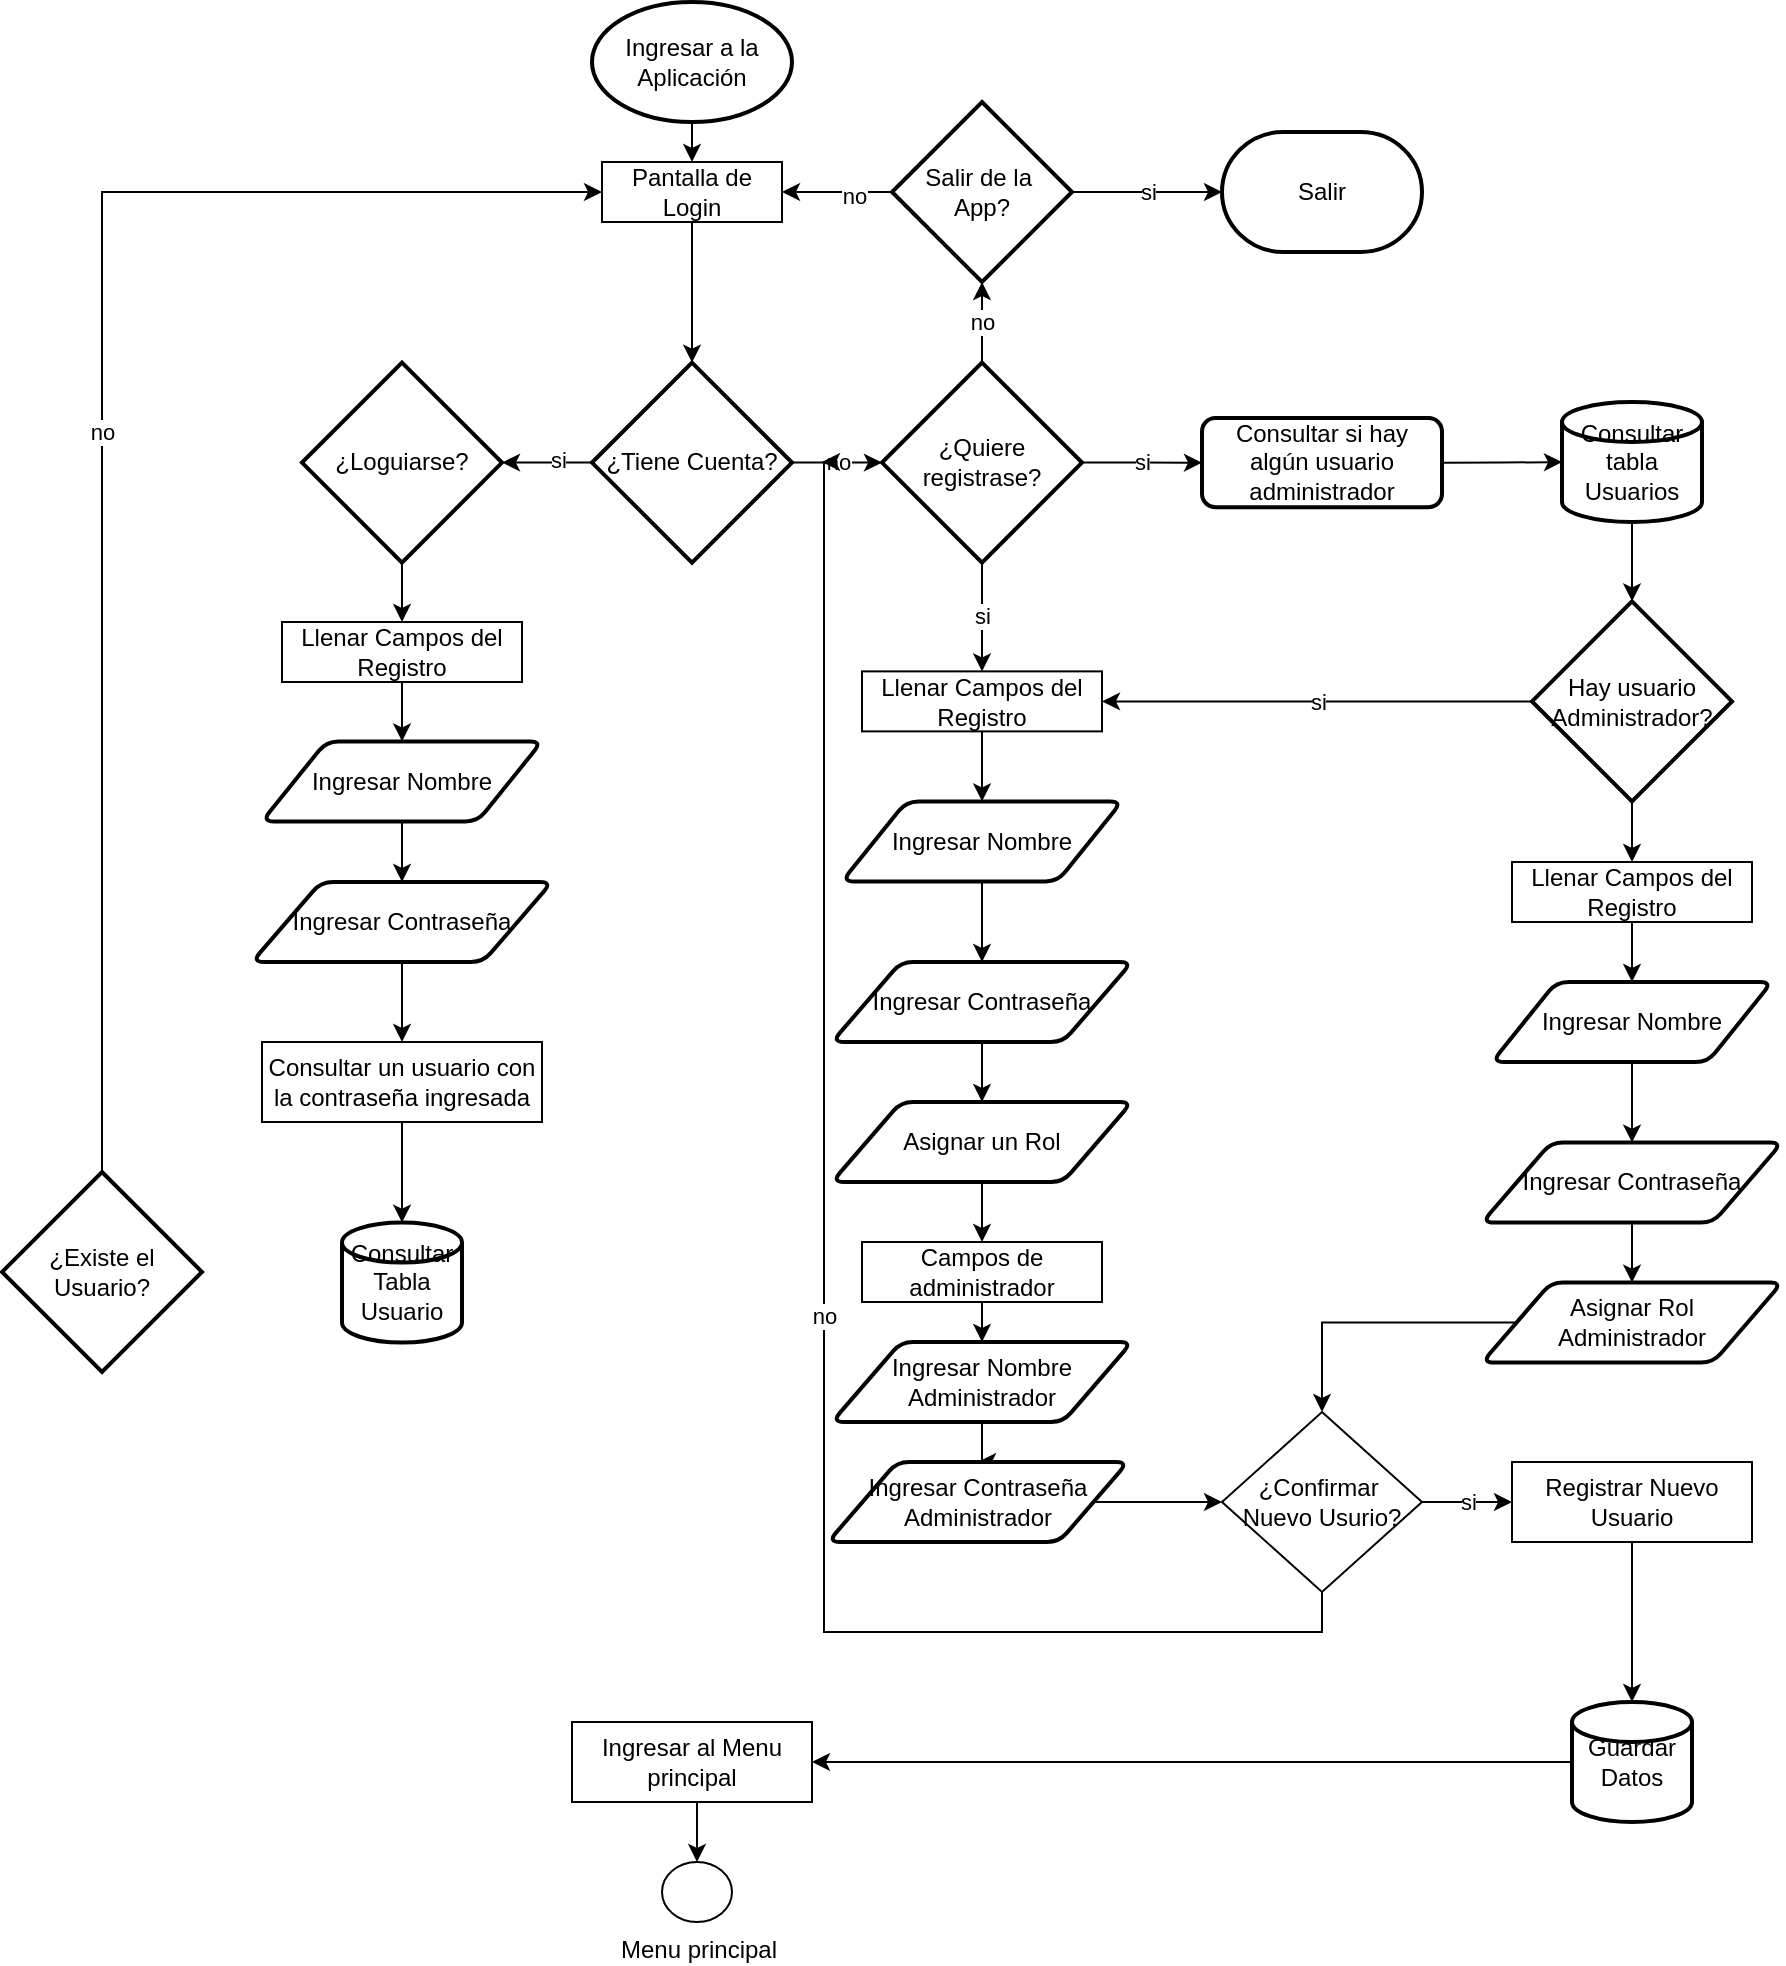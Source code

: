 <mxfile version="26.0.9">
  <diagram id="C5RBs43oDa-KdzZeNtuy" name="Page-1">
    <mxGraphModel dx="1723" dy="419" grid="1" gridSize="10" guides="1" tooltips="1" connect="1" arrows="1" fold="1" page="1" pageScale="1" pageWidth="827" pageHeight="1169" math="0" shadow="0">
      <root>
        <mxCell id="WIyWlLk6GJQsqaUBKTNV-0" />
        <mxCell id="WIyWlLk6GJQsqaUBKTNV-1" parent="WIyWlLk6GJQsqaUBKTNV-0" />
        <mxCell id="VG5oW_BOJtXNGnsue592-4" style="edgeStyle=orthogonalEdgeStyle;rounded=0;orthogonalLoop=1;jettySize=auto;html=1;exitX=0.5;exitY=1;exitDx=0;exitDy=0;exitPerimeter=0;entryX=0.5;entryY=0;entryDx=0;entryDy=0;" parent="WIyWlLk6GJQsqaUBKTNV-1" source="VG5oW_BOJtXNGnsue592-0" target="VG5oW_BOJtXNGnsue592-30" edge="1">
          <mxGeometry relative="1" as="geometry">
            <mxPoint x="275" y="90" as="targetPoint" />
          </mxGeometry>
        </mxCell>
        <mxCell id="VG5oW_BOJtXNGnsue592-0" value="Ingresar a la Aplicación" style="strokeWidth=2;html=1;shape=mxgraph.flowchart.start_1;whiteSpace=wrap;" parent="WIyWlLk6GJQsqaUBKTNV-1" vertex="1">
          <mxGeometry x="225" y="10" width="100" height="60" as="geometry" />
        </mxCell>
        <mxCell id="VG5oW_BOJtXNGnsue592-11" value="" style="edgeStyle=orthogonalEdgeStyle;rounded=0;orthogonalLoop=1;jettySize=auto;html=1;" parent="WIyWlLk6GJQsqaUBKTNV-1" source="VG5oW_BOJtXNGnsue592-3" target="VG5oW_BOJtXNGnsue592-10" edge="1">
          <mxGeometry relative="1" as="geometry" />
        </mxCell>
        <mxCell id="VG5oW_BOJtXNGnsue592-15" value="si" style="edgeLabel;html=1;align=center;verticalAlign=middle;resizable=0;points=[];" parent="VG5oW_BOJtXNGnsue592-11" vertex="1" connectable="0">
          <mxGeometry x="-0.213" y="-2" relative="1" as="geometry">
            <mxPoint as="offset" />
          </mxGeometry>
        </mxCell>
        <mxCell id="VG5oW_BOJtXNGnsue592-3" value="¿Tiene Cuenta?" style="strokeWidth=2;html=1;shape=mxgraph.flowchart.decision;whiteSpace=wrap;" parent="WIyWlLk6GJQsqaUBKTNV-1" vertex="1">
          <mxGeometry x="225" y="190.31" width="100" height="100" as="geometry" />
        </mxCell>
        <mxCell id="VG5oW_BOJtXNGnsue592-5" style="edgeStyle=orthogonalEdgeStyle;rounded=0;orthogonalLoop=1;jettySize=auto;html=1;entryX=0.5;entryY=0;entryDx=0;entryDy=0;entryPerimeter=0;exitX=0.5;exitY=1;exitDx=0;exitDy=0;" parent="WIyWlLk6GJQsqaUBKTNV-1" source="VG5oW_BOJtXNGnsue592-30" target="VG5oW_BOJtXNGnsue592-3" edge="1">
          <mxGeometry relative="1" as="geometry">
            <mxPoint x="275" y="140" as="sourcePoint" />
          </mxGeometry>
        </mxCell>
        <mxCell id="VG5oW_BOJtXNGnsue592-33" value="si" style="edgeStyle=orthogonalEdgeStyle;rounded=0;orthogonalLoop=1;jettySize=auto;html=1;" parent="WIyWlLk6GJQsqaUBKTNV-1" source="VG5oW_BOJtXNGnsue592-7" target="VG5oW_BOJtXNGnsue592-32" edge="1">
          <mxGeometry relative="1" as="geometry" />
        </mxCell>
        <mxCell id="VG5oW_BOJtXNGnsue592-52" value="si" style="edgeStyle=orthogonalEdgeStyle;rounded=0;orthogonalLoop=1;jettySize=auto;html=1;exitX=0.5;exitY=1;exitDx=0;exitDy=0;exitPerimeter=0;entryX=0.5;entryY=0;entryDx=0;entryDy=0;" parent="WIyWlLk6GJQsqaUBKTNV-1" source="VG5oW_BOJtXNGnsue592-7" target="VG5oW_BOJtXNGnsue592-51" edge="1">
          <mxGeometry relative="1" as="geometry" />
        </mxCell>
        <mxCell id="VG5oW_BOJtXNGnsue592-7" value="¿Quiere registrase?" style="strokeWidth=2;html=1;shape=mxgraph.flowchart.decision;whiteSpace=wrap;" parent="WIyWlLk6GJQsqaUBKTNV-1" vertex="1">
          <mxGeometry x="370" y="190.31" width="100" height="100" as="geometry" />
        </mxCell>
        <mxCell id="VG5oW_BOJtXNGnsue592-12" style="edgeStyle=orthogonalEdgeStyle;rounded=0;orthogonalLoop=1;jettySize=auto;html=1;exitX=0.5;exitY=0;exitDx=0;exitDy=0;exitPerimeter=0;" parent="WIyWlLk6GJQsqaUBKTNV-1" source="VG5oW_BOJtXNGnsue592-10" edge="1">
          <mxGeometry relative="1" as="geometry">
            <mxPoint x="129.897" y="190.0" as="targetPoint" />
          </mxGeometry>
        </mxCell>
        <mxCell id="cFeDxpee6r7krUmxHSRT-12" style="edgeStyle=orthogonalEdgeStyle;rounded=0;orthogonalLoop=1;jettySize=auto;html=1;exitX=0.5;exitY=1;exitDx=0;exitDy=0;exitPerimeter=0;entryX=0.5;entryY=0;entryDx=0;entryDy=0;" edge="1" parent="WIyWlLk6GJQsqaUBKTNV-1" source="VG5oW_BOJtXNGnsue592-10" target="cFeDxpee6r7krUmxHSRT-11">
          <mxGeometry relative="1" as="geometry" />
        </mxCell>
        <mxCell id="VG5oW_BOJtXNGnsue592-10" value="¿Loguiarse?" style="strokeWidth=2;html=1;shape=mxgraph.flowchart.decision;whiteSpace=wrap;" parent="WIyWlLk6GJQsqaUBKTNV-1" vertex="1">
          <mxGeometry x="80" y="190.31" width="100" height="100" as="geometry" />
        </mxCell>
        <mxCell id="VG5oW_BOJtXNGnsue592-20" style="edgeStyle=orthogonalEdgeStyle;rounded=0;orthogonalLoop=1;jettySize=auto;html=1;exitX=0;exitY=0.5;exitDx=0;exitDy=0;exitPerimeter=0;entryX=1;entryY=0.5;entryDx=0;entryDy=0;" parent="WIyWlLk6GJQsqaUBKTNV-1" source="VG5oW_BOJtXNGnsue592-16" target="VG5oW_BOJtXNGnsue592-30" edge="1">
          <mxGeometry relative="1" as="geometry">
            <mxPoint x="330" y="105" as="targetPoint" />
          </mxGeometry>
        </mxCell>
        <mxCell id="VG5oW_BOJtXNGnsue592-21" value="no" style="edgeLabel;html=1;align=center;verticalAlign=middle;resizable=0;points=[];" parent="VG5oW_BOJtXNGnsue592-20" vertex="1" connectable="0">
          <mxGeometry x="-0.282" y="2" relative="1" as="geometry">
            <mxPoint as="offset" />
          </mxGeometry>
        </mxCell>
        <mxCell id="VG5oW_BOJtXNGnsue592-16" value="Salir de la&amp;nbsp;&lt;div&gt;App?&lt;/div&gt;" style="strokeWidth=2;html=1;shape=mxgraph.flowchart.decision;whiteSpace=wrap;" parent="WIyWlLk6GJQsqaUBKTNV-1" vertex="1">
          <mxGeometry x="375" y="60" width="90" height="90" as="geometry" />
        </mxCell>
        <mxCell id="VG5oW_BOJtXNGnsue592-19" value="no" style="edgeStyle=orthogonalEdgeStyle;rounded=0;orthogonalLoop=1;jettySize=auto;html=1;exitX=0.5;exitY=0;exitDx=0;exitDy=0;exitPerimeter=0;entryX=0.5;entryY=1;entryDx=0;entryDy=0;entryPerimeter=0;" parent="WIyWlLk6GJQsqaUBKTNV-1" source="VG5oW_BOJtXNGnsue592-7" target="VG5oW_BOJtXNGnsue592-16" edge="1">
          <mxGeometry relative="1" as="geometry" />
        </mxCell>
        <mxCell id="VG5oW_BOJtXNGnsue592-22" value="no" style="edgeStyle=orthogonalEdgeStyle;rounded=0;orthogonalLoop=1;jettySize=auto;html=1;exitX=1;exitY=0.5;exitDx=0;exitDy=0;exitPerimeter=0;entryX=0;entryY=0.5;entryDx=0;entryDy=0;entryPerimeter=0;" parent="WIyWlLk6GJQsqaUBKTNV-1" source="VG5oW_BOJtXNGnsue592-3" target="VG5oW_BOJtXNGnsue592-7" edge="1">
          <mxGeometry relative="1" as="geometry" />
        </mxCell>
        <mxCell id="VG5oW_BOJtXNGnsue592-26" value="Salir" style="strokeWidth=2;html=1;shape=mxgraph.flowchart.terminator;whiteSpace=wrap;" parent="WIyWlLk6GJQsqaUBKTNV-1" vertex="1">
          <mxGeometry x="540" y="75" width="100" height="60" as="geometry" />
        </mxCell>
        <mxCell id="VG5oW_BOJtXNGnsue592-27" value="si" style="edgeStyle=orthogonalEdgeStyle;rounded=0;orthogonalLoop=1;jettySize=auto;html=1;exitX=1;exitY=0.5;exitDx=0;exitDy=0;exitPerimeter=0;entryX=0;entryY=0.5;entryDx=0;entryDy=0;entryPerimeter=0;" parent="WIyWlLk6GJQsqaUBKTNV-1" source="VG5oW_BOJtXNGnsue592-16" target="VG5oW_BOJtXNGnsue592-26" edge="1">
          <mxGeometry relative="1" as="geometry" />
        </mxCell>
        <mxCell id="VG5oW_BOJtXNGnsue592-30" value="Pantalla de Login" style="rounded=0;whiteSpace=wrap;html=1;" parent="WIyWlLk6GJQsqaUBKTNV-1" vertex="1">
          <mxGeometry x="230" y="90" width="90" height="30" as="geometry" />
        </mxCell>
        <mxCell id="VG5oW_BOJtXNGnsue592-32" value="Consultar si hay algún usuario administrador" style="rounded=1;whiteSpace=wrap;html=1;strokeWidth=2;" parent="WIyWlLk6GJQsqaUBKTNV-1" vertex="1">
          <mxGeometry x="530" y="218.05" width="120" height="44.53" as="geometry" />
        </mxCell>
        <mxCell id="VG5oW_BOJtXNGnsue592-38" style="edgeStyle=orthogonalEdgeStyle;rounded=0;orthogonalLoop=1;jettySize=auto;html=1;exitX=0.5;exitY=1;exitDx=0;exitDy=0;exitPerimeter=0;entryX=0.5;entryY=0;entryDx=0;entryDy=0;" parent="WIyWlLk6GJQsqaUBKTNV-1" source="VG5oW_BOJtXNGnsue592-34" target="VG5oW_BOJtXNGnsue592-36" edge="1">
          <mxGeometry relative="1" as="geometry" />
        </mxCell>
        <mxCell id="VG5oW_BOJtXNGnsue592-34" value="Consultar tabla Usuarios" style="strokeWidth=2;html=1;shape=mxgraph.flowchart.database;whiteSpace=wrap;" parent="WIyWlLk6GJQsqaUBKTNV-1" vertex="1">
          <mxGeometry x="710" y="210" width="70" height="60" as="geometry" />
        </mxCell>
        <mxCell id="VG5oW_BOJtXNGnsue592-35" style="edgeStyle=orthogonalEdgeStyle;rounded=0;orthogonalLoop=1;jettySize=auto;html=1;exitX=1;exitY=0.5;exitDx=0;exitDy=0;entryX=0;entryY=0.5;entryDx=0;entryDy=0;entryPerimeter=0;" parent="WIyWlLk6GJQsqaUBKTNV-1" source="VG5oW_BOJtXNGnsue592-32" target="VG5oW_BOJtXNGnsue592-34" edge="1">
          <mxGeometry relative="1" as="geometry" />
        </mxCell>
        <mxCell id="VG5oW_BOJtXNGnsue592-55" value="si" style="edgeStyle=orthogonalEdgeStyle;rounded=0;orthogonalLoop=1;jettySize=auto;html=1;exitX=0;exitY=0.5;exitDx=0;exitDy=0;entryX=1;entryY=0.5;entryDx=0;entryDy=0;" parent="WIyWlLk6GJQsqaUBKTNV-1" source="VG5oW_BOJtXNGnsue592-36" target="VG5oW_BOJtXNGnsue592-51" edge="1">
          <mxGeometry relative="1" as="geometry" />
        </mxCell>
        <mxCell id="VG5oW_BOJtXNGnsue592-71" style="edgeStyle=orthogonalEdgeStyle;rounded=0;orthogonalLoop=1;jettySize=auto;html=1;exitX=0.5;exitY=1;exitDx=0;exitDy=0;entryX=0.5;entryY=0;entryDx=0;entryDy=0;" parent="WIyWlLk6GJQsqaUBKTNV-1" source="VG5oW_BOJtXNGnsue592-36" target="VG5oW_BOJtXNGnsue592-67" edge="1">
          <mxGeometry relative="1" as="geometry" />
        </mxCell>
        <mxCell id="VG5oW_BOJtXNGnsue592-36" value="Hay usuario Administrador?" style="rhombus;whiteSpace=wrap;html=1;strokeWidth=2;" parent="WIyWlLk6GJQsqaUBKTNV-1" vertex="1">
          <mxGeometry x="695" y="309.69" width="100" height="100" as="geometry" />
        </mxCell>
        <mxCell id="VG5oW_BOJtXNGnsue592-44" value="" style="edgeStyle=orthogonalEdgeStyle;rounded=0;orthogonalLoop=1;jettySize=auto;html=1;" parent="WIyWlLk6GJQsqaUBKTNV-1" source="VG5oW_BOJtXNGnsue592-42" target="VG5oW_BOJtXNGnsue592-43" edge="1">
          <mxGeometry relative="1" as="geometry" />
        </mxCell>
        <mxCell id="VG5oW_BOJtXNGnsue592-42" value="Ingresar Nombre" style="shape=parallelogram;html=1;strokeWidth=2;perimeter=parallelogramPerimeter;whiteSpace=wrap;rounded=1;arcSize=12;size=0.23;" parent="WIyWlLk6GJQsqaUBKTNV-1" vertex="1">
          <mxGeometry x="350" y="409.69" width="140" height="40" as="geometry" />
        </mxCell>
        <mxCell id="VG5oW_BOJtXNGnsue592-46" value="" style="edgeStyle=orthogonalEdgeStyle;rounded=0;orthogonalLoop=1;jettySize=auto;html=1;" parent="WIyWlLk6GJQsqaUBKTNV-1" source="VG5oW_BOJtXNGnsue592-43" target="VG5oW_BOJtXNGnsue592-45" edge="1">
          <mxGeometry relative="1" as="geometry" />
        </mxCell>
        <mxCell id="VG5oW_BOJtXNGnsue592-43" value="Ingresar Contraseña" style="shape=parallelogram;html=1;strokeWidth=2;perimeter=parallelogramPerimeter;whiteSpace=wrap;rounded=1;arcSize=12;size=0.23;" parent="WIyWlLk6GJQsqaUBKTNV-1" vertex="1">
          <mxGeometry x="345" y="490" width="150" height="40" as="geometry" />
        </mxCell>
        <mxCell id="VG5oW_BOJtXNGnsue592-57" style="edgeStyle=orthogonalEdgeStyle;rounded=0;orthogonalLoop=1;jettySize=auto;html=1;exitX=0.5;exitY=1;exitDx=0;exitDy=0;entryX=0.5;entryY=0;entryDx=0;entryDy=0;" parent="WIyWlLk6GJQsqaUBKTNV-1" source="VG5oW_BOJtXNGnsue592-45" target="VG5oW_BOJtXNGnsue592-56" edge="1">
          <mxGeometry relative="1" as="geometry" />
        </mxCell>
        <mxCell id="VG5oW_BOJtXNGnsue592-45" value="Asignar un Rol" style="shape=parallelogram;html=1;strokeWidth=2;perimeter=parallelogramPerimeter;whiteSpace=wrap;rounded=1;arcSize=12;size=0.23;" parent="WIyWlLk6GJQsqaUBKTNV-1" vertex="1">
          <mxGeometry x="345" y="560" width="150" height="40" as="geometry" />
        </mxCell>
        <mxCell id="VG5oW_BOJtXNGnsue592-54" style="edgeStyle=orthogonalEdgeStyle;rounded=0;orthogonalLoop=1;jettySize=auto;html=1;exitX=0.5;exitY=1;exitDx=0;exitDy=0;entryX=0.5;entryY=0;entryDx=0;entryDy=0;" parent="WIyWlLk6GJQsqaUBKTNV-1" source="VG5oW_BOJtXNGnsue592-51" target="VG5oW_BOJtXNGnsue592-42" edge="1">
          <mxGeometry relative="1" as="geometry" />
        </mxCell>
        <mxCell id="VG5oW_BOJtXNGnsue592-51" value="Llenar Campos del Registro" style="rounded=0;whiteSpace=wrap;html=1;" parent="WIyWlLk6GJQsqaUBKTNV-1" vertex="1">
          <mxGeometry x="360" y="344.69" width="120" height="30" as="geometry" />
        </mxCell>
        <mxCell id="VG5oW_BOJtXNGnsue592-60" style="edgeStyle=orthogonalEdgeStyle;rounded=0;orthogonalLoop=1;jettySize=auto;html=1;exitX=0.5;exitY=1;exitDx=0;exitDy=0;entryX=0.5;entryY=0;entryDx=0;entryDy=0;" parent="WIyWlLk6GJQsqaUBKTNV-1" source="VG5oW_BOJtXNGnsue592-56" target="VG5oW_BOJtXNGnsue592-58" edge="1">
          <mxGeometry relative="1" as="geometry" />
        </mxCell>
        <mxCell id="VG5oW_BOJtXNGnsue592-56" value="Campos de administrador" style="rounded=0;whiteSpace=wrap;html=1;" parent="WIyWlLk6GJQsqaUBKTNV-1" vertex="1">
          <mxGeometry x="360" y="630" width="120" height="30" as="geometry" />
        </mxCell>
        <mxCell id="VG5oW_BOJtXNGnsue592-62" value="" style="edgeStyle=orthogonalEdgeStyle;rounded=0;orthogonalLoop=1;jettySize=auto;html=1;" parent="WIyWlLk6GJQsqaUBKTNV-1" source="VG5oW_BOJtXNGnsue592-58" target="VG5oW_BOJtXNGnsue592-61" edge="1">
          <mxGeometry relative="1" as="geometry" />
        </mxCell>
        <mxCell id="VG5oW_BOJtXNGnsue592-58" value="Ingresar Nombre Administrador" style="shape=parallelogram;html=1;strokeWidth=2;perimeter=parallelogramPerimeter;whiteSpace=wrap;rounded=1;arcSize=12;size=0.23;" parent="WIyWlLk6GJQsqaUBKTNV-1" vertex="1">
          <mxGeometry x="345" y="680" width="150" height="40" as="geometry" />
        </mxCell>
        <mxCell id="VG5oW_BOJtXNGnsue592-79" style="edgeStyle=orthogonalEdgeStyle;rounded=0;orthogonalLoop=1;jettySize=auto;html=1;exitX=1;exitY=0.5;exitDx=0;exitDy=0;entryX=0;entryY=0.5;entryDx=0;entryDy=0;" parent="WIyWlLk6GJQsqaUBKTNV-1" source="VG5oW_BOJtXNGnsue592-61" target="VG5oW_BOJtXNGnsue592-77" edge="1">
          <mxGeometry relative="1" as="geometry" />
        </mxCell>
        <mxCell id="VG5oW_BOJtXNGnsue592-61" value="Ingresar Contraseña Administrador" style="shape=parallelogram;html=1;strokeWidth=2;perimeter=parallelogramPerimeter;whiteSpace=wrap;rounded=1;arcSize=12;size=0.23;" parent="WIyWlLk6GJQsqaUBKTNV-1" vertex="1">
          <mxGeometry x="343" y="740" width="150" height="40" as="geometry" />
        </mxCell>
        <mxCell id="VG5oW_BOJtXNGnsue592-74" style="edgeStyle=orthogonalEdgeStyle;rounded=0;orthogonalLoop=1;jettySize=auto;html=1;exitX=0.5;exitY=1;exitDx=0;exitDy=0;entryX=0.5;entryY=0;entryDx=0;entryDy=0;" parent="WIyWlLk6GJQsqaUBKTNV-1" source="VG5oW_BOJtXNGnsue592-67" target="VG5oW_BOJtXNGnsue592-68" edge="1">
          <mxGeometry relative="1" as="geometry" />
        </mxCell>
        <mxCell id="VG5oW_BOJtXNGnsue592-67" value="Llenar Campos del Registro" style="rounded=0;whiteSpace=wrap;html=1;" parent="WIyWlLk6GJQsqaUBKTNV-1" vertex="1">
          <mxGeometry x="685" y="440" width="120" height="30" as="geometry" />
        </mxCell>
        <mxCell id="VG5oW_BOJtXNGnsue592-75" style="edgeStyle=orthogonalEdgeStyle;rounded=0;orthogonalLoop=1;jettySize=auto;html=1;exitX=0.5;exitY=1;exitDx=0;exitDy=0;entryX=0.5;entryY=0;entryDx=0;entryDy=0;" parent="WIyWlLk6GJQsqaUBKTNV-1" source="VG5oW_BOJtXNGnsue592-68" target="VG5oW_BOJtXNGnsue592-69" edge="1">
          <mxGeometry relative="1" as="geometry" />
        </mxCell>
        <mxCell id="VG5oW_BOJtXNGnsue592-68" value="Ingresar Nombre" style="shape=parallelogram;html=1;strokeWidth=2;perimeter=parallelogramPerimeter;whiteSpace=wrap;rounded=1;arcSize=12;size=0.23;" parent="WIyWlLk6GJQsqaUBKTNV-1" vertex="1">
          <mxGeometry x="675" y="500" width="140" height="40" as="geometry" />
        </mxCell>
        <mxCell id="VG5oW_BOJtXNGnsue592-76" style="edgeStyle=orthogonalEdgeStyle;rounded=0;orthogonalLoop=1;jettySize=auto;html=1;exitX=0.5;exitY=1;exitDx=0;exitDy=0;entryX=0.5;entryY=0;entryDx=0;entryDy=0;" parent="WIyWlLk6GJQsqaUBKTNV-1" source="VG5oW_BOJtXNGnsue592-69" target="VG5oW_BOJtXNGnsue592-70" edge="1">
          <mxGeometry relative="1" as="geometry" />
        </mxCell>
        <mxCell id="VG5oW_BOJtXNGnsue592-69" value="Ingresar Contraseña" style="shape=parallelogram;html=1;strokeWidth=2;perimeter=parallelogramPerimeter;whiteSpace=wrap;rounded=1;arcSize=12;size=0.23;" parent="WIyWlLk6GJQsqaUBKTNV-1" vertex="1">
          <mxGeometry x="670" y="580.31" width="150" height="40" as="geometry" />
        </mxCell>
        <mxCell id="VG5oW_BOJtXNGnsue592-80" style="edgeStyle=orthogonalEdgeStyle;rounded=0;orthogonalLoop=1;jettySize=auto;html=1;exitX=0;exitY=0.5;exitDx=0;exitDy=0;entryX=0.5;entryY=0;entryDx=0;entryDy=0;" parent="WIyWlLk6GJQsqaUBKTNV-1" source="VG5oW_BOJtXNGnsue592-70" target="VG5oW_BOJtXNGnsue592-77" edge="1">
          <mxGeometry relative="1" as="geometry" />
        </mxCell>
        <mxCell id="VG5oW_BOJtXNGnsue592-70" value="Asignar Rol&lt;div&gt;Administrador&lt;/div&gt;" style="shape=parallelogram;html=1;strokeWidth=2;perimeter=parallelogramPerimeter;whiteSpace=wrap;rounded=1;arcSize=12;size=0.23;" parent="WIyWlLk6GJQsqaUBKTNV-1" vertex="1">
          <mxGeometry x="670" y="650.31" width="150" height="40" as="geometry" />
        </mxCell>
        <mxCell id="VG5oW_BOJtXNGnsue592-81" value="no" style="edgeStyle=orthogonalEdgeStyle;rounded=0;orthogonalLoop=1;jettySize=auto;html=1;exitX=0.5;exitY=1;exitDx=0;exitDy=0;" parent="WIyWlLk6GJQsqaUBKTNV-1" source="VG5oW_BOJtXNGnsue592-77" edge="1">
          <mxGeometry relative="1" as="geometry">
            <mxPoint x="340" y="240" as="targetPoint" />
            <Array as="points">
              <mxPoint x="590" y="825" />
              <mxPoint x="341" y="825" />
              <mxPoint x="341" y="240" />
            </Array>
          </mxGeometry>
        </mxCell>
        <mxCell id="cFeDxpee6r7krUmxHSRT-4" value="si" style="edgeStyle=orthogonalEdgeStyle;rounded=0;orthogonalLoop=1;jettySize=auto;html=1;" edge="1" parent="WIyWlLk6GJQsqaUBKTNV-1" source="VG5oW_BOJtXNGnsue592-77" target="cFeDxpee6r7krUmxHSRT-3">
          <mxGeometry relative="1" as="geometry" />
        </mxCell>
        <mxCell id="VG5oW_BOJtXNGnsue592-77" value="¿Confirmar&amp;nbsp;&lt;div&gt;Nuevo Usurio?&lt;/div&gt;" style="rhombus;whiteSpace=wrap;html=1;" parent="WIyWlLk6GJQsqaUBKTNV-1" vertex="1">
          <mxGeometry x="540" y="715" width="100" height="90" as="geometry" />
        </mxCell>
        <mxCell id="cFeDxpee6r7krUmxHSRT-1" value="Ingresar al Menu principal" style="rounded=0;whiteSpace=wrap;html=1;" vertex="1" parent="WIyWlLk6GJQsqaUBKTNV-1">
          <mxGeometry x="215" y="870" width="120" height="40" as="geometry" />
        </mxCell>
        <mxCell id="cFeDxpee6r7krUmxHSRT-2" value="Menu principal" style="verticalLabelPosition=bottom;verticalAlign=top;html=1;shape=mxgraph.flowchart.on-page_reference;" vertex="1" parent="WIyWlLk6GJQsqaUBKTNV-1">
          <mxGeometry x="260" y="940" width="35" height="30" as="geometry" />
        </mxCell>
        <mxCell id="cFeDxpee6r7krUmxHSRT-3" value="Registrar Nuevo Usuario" style="whiteSpace=wrap;html=1;" vertex="1" parent="WIyWlLk6GJQsqaUBKTNV-1">
          <mxGeometry x="685" y="740" width="120" height="40" as="geometry" />
        </mxCell>
        <mxCell id="cFeDxpee6r7krUmxHSRT-7" style="edgeStyle=orthogonalEdgeStyle;rounded=0;orthogonalLoop=1;jettySize=auto;html=1;exitX=0;exitY=0.5;exitDx=0;exitDy=0;exitPerimeter=0;entryX=1;entryY=0.5;entryDx=0;entryDy=0;" edge="1" parent="WIyWlLk6GJQsqaUBKTNV-1" source="cFeDxpee6r7krUmxHSRT-5" target="cFeDxpee6r7krUmxHSRT-1">
          <mxGeometry relative="1" as="geometry" />
        </mxCell>
        <mxCell id="cFeDxpee6r7krUmxHSRT-5" value="Guardar&lt;br&gt;&lt;span style=&quot;background-color: transparent; color: light-dark(rgb(0, 0, 0), rgb(255, 255, 255));&quot;&gt;Datos&lt;/span&gt;" style="strokeWidth=2;html=1;shape=mxgraph.flowchart.database;whiteSpace=wrap;" vertex="1" parent="WIyWlLk6GJQsqaUBKTNV-1">
          <mxGeometry x="715" y="860" width="60" height="60" as="geometry" />
        </mxCell>
        <mxCell id="cFeDxpee6r7krUmxHSRT-6" style="edgeStyle=orthogonalEdgeStyle;rounded=0;orthogonalLoop=1;jettySize=auto;html=1;exitX=0.5;exitY=1;exitDx=0;exitDy=0;entryX=0.5;entryY=0;entryDx=0;entryDy=0;entryPerimeter=0;" edge="1" parent="WIyWlLk6GJQsqaUBKTNV-1" source="cFeDxpee6r7krUmxHSRT-3" target="cFeDxpee6r7krUmxHSRT-5">
          <mxGeometry relative="1" as="geometry" />
        </mxCell>
        <mxCell id="cFeDxpee6r7krUmxHSRT-8" style="edgeStyle=orthogonalEdgeStyle;rounded=0;orthogonalLoop=1;jettySize=auto;html=1;exitX=0.5;exitY=1;exitDx=0;exitDy=0;entryX=0.5;entryY=0;entryDx=0;entryDy=0;entryPerimeter=0;" edge="1" parent="WIyWlLk6GJQsqaUBKTNV-1" source="cFeDxpee6r7krUmxHSRT-1" target="cFeDxpee6r7krUmxHSRT-2">
          <mxGeometry relative="1" as="geometry" />
        </mxCell>
        <mxCell id="cFeDxpee6r7krUmxHSRT-15" style="edgeStyle=orthogonalEdgeStyle;rounded=0;orthogonalLoop=1;jettySize=auto;html=1;exitX=0.5;exitY=1;exitDx=0;exitDy=0;entryX=0.5;entryY=0;entryDx=0;entryDy=0;" edge="1" parent="WIyWlLk6GJQsqaUBKTNV-1" source="cFeDxpee6r7krUmxHSRT-11" target="cFeDxpee6r7krUmxHSRT-13">
          <mxGeometry relative="1" as="geometry" />
        </mxCell>
        <mxCell id="cFeDxpee6r7krUmxHSRT-11" value="Llenar Campos del Registro" style="rounded=0;whiteSpace=wrap;html=1;" vertex="1" parent="WIyWlLk6GJQsqaUBKTNV-1">
          <mxGeometry x="70" y="320" width="120" height="30" as="geometry" />
        </mxCell>
        <mxCell id="cFeDxpee6r7krUmxHSRT-16" style="edgeStyle=orthogonalEdgeStyle;rounded=0;orthogonalLoop=1;jettySize=auto;html=1;exitX=0.5;exitY=1;exitDx=0;exitDy=0;entryX=0.5;entryY=0;entryDx=0;entryDy=0;" edge="1" parent="WIyWlLk6GJQsqaUBKTNV-1" source="cFeDxpee6r7krUmxHSRT-13" target="cFeDxpee6r7krUmxHSRT-14">
          <mxGeometry relative="1" as="geometry" />
        </mxCell>
        <mxCell id="cFeDxpee6r7krUmxHSRT-13" value="Ingresar Nombre" style="shape=parallelogram;html=1;strokeWidth=2;perimeter=parallelogramPerimeter;whiteSpace=wrap;rounded=1;arcSize=12;size=0.23;" vertex="1" parent="WIyWlLk6GJQsqaUBKTNV-1">
          <mxGeometry x="60" y="379.69" width="140" height="40" as="geometry" />
        </mxCell>
        <mxCell id="cFeDxpee6r7krUmxHSRT-21" style="edgeStyle=orthogonalEdgeStyle;rounded=0;orthogonalLoop=1;jettySize=auto;html=1;exitX=0.5;exitY=1;exitDx=0;exitDy=0;entryX=0.5;entryY=0;entryDx=0;entryDy=0;" edge="1" parent="WIyWlLk6GJQsqaUBKTNV-1" source="cFeDxpee6r7krUmxHSRT-14" target="cFeDxpee6r7krUmxHSRT-17">
          <mxGeometry relative="1" as="geometry" />
        </mxCell>
        <mxCell id="cFeDxpee6r7krUmxHSRT-14" value="Ingresar Contraseña" style="shape=parallelogram;html=1;strokeWidth=2;perimeter=parallelogramPerimeter;whiteSpace=wrap;rounded=1;arcSize=12;size=0.23;" vertex="1" parent="WIyWlLk6GJQsqaUBKTNV-1">
          <mxGeometry x="55" y="450" width="150" height="40" as="geometry" />
        </mxCell>
        <mxCell id="cFeDxpee6r7krUmxHSRT-17" value="Consultar un usuario con la contraseña ingresada" style="rounded=0;whiteSpace=wrap;html=1;" vertex="1" parent="WIyWlLk6GJQsqaUBKTNV-1">
          <mxGeometry x="60" y="530" width="140" height="40" as="geometry" />
        </mxCell>
        <mxCell id="cFeDxpee6r7krUmxHSRT-18" value="Consultar Tabla Usuario" style="strokeWidth=2;html=1;shape=mxgraph.flowchart.database;whiteSpace=wrap;" vertex="1" parent="WIyWlLk6GJQsqaUBKTNV-1">
          <mxGeometry x="100" y="620.31" width="60" height="60" as="geometry" />
        </mxCell>
        <mxCell id="cFeDxpee6r7krUmxHSRT-20" value="no" style="edgeStyle=orthogonalEdgeStyle;rounded=0;orthogonalLoop=1;jettySize=auto;html=1;exitX=0.5;exitY=0;exitDx=0;exitDy=0;exitPerimeter=0;entryX=0;entryY=0.5;entryDx=0;entryDy=0;" edge="1" parent="WIyWlLk6GJQsqaUBKTNV-1" source="cFeDxpee6r7krUmxHSRT-19" target="VG5oW_BOJtXNGnsue592-30">
          <mxGeometry relative="1" as="geometry" />
        </mxCell>
        <mxCell id="cFeDxpee6r7krUmxHSRT-19" value="¿Existe el Usuario?" style="strokeWidth=2;html=1;shape=mxgraph.flowchart.decision;whiteSpace=wrap;" vertex="1" parent="WIyWlLk6GJQsqaUBKTNV-1">
          <mxGeometry x="-70" y="595" width="100" height="100" as="geometry" />
        </mxCell>
        <mxCell id="cFeDxpee6r7krUmxHSRT-22" style="edgeStyle=orthogonalEdgeStyle;rounded=0;orthogonalLoop=1;jettySize=auto;html=1;exitX=0.5;exitY=1;exitDx=0;exitDy=0;entryX=0.5;entryY=0;entryDx=0;entryDy=0;entryPerimeter=0;" edge="1" parent="WIyWlLk6GJQsqaUBKTNV-1" source="cFeDxpee6r7krUmxHSRT-17" target="cFeDxpee6r7krUmxHSRT-18">
          <mxGeometry relative="1" as="geometry" />
        </mxCell>
      </root>
    </mxGraphModel>
  </diagram>
</mxfile>
